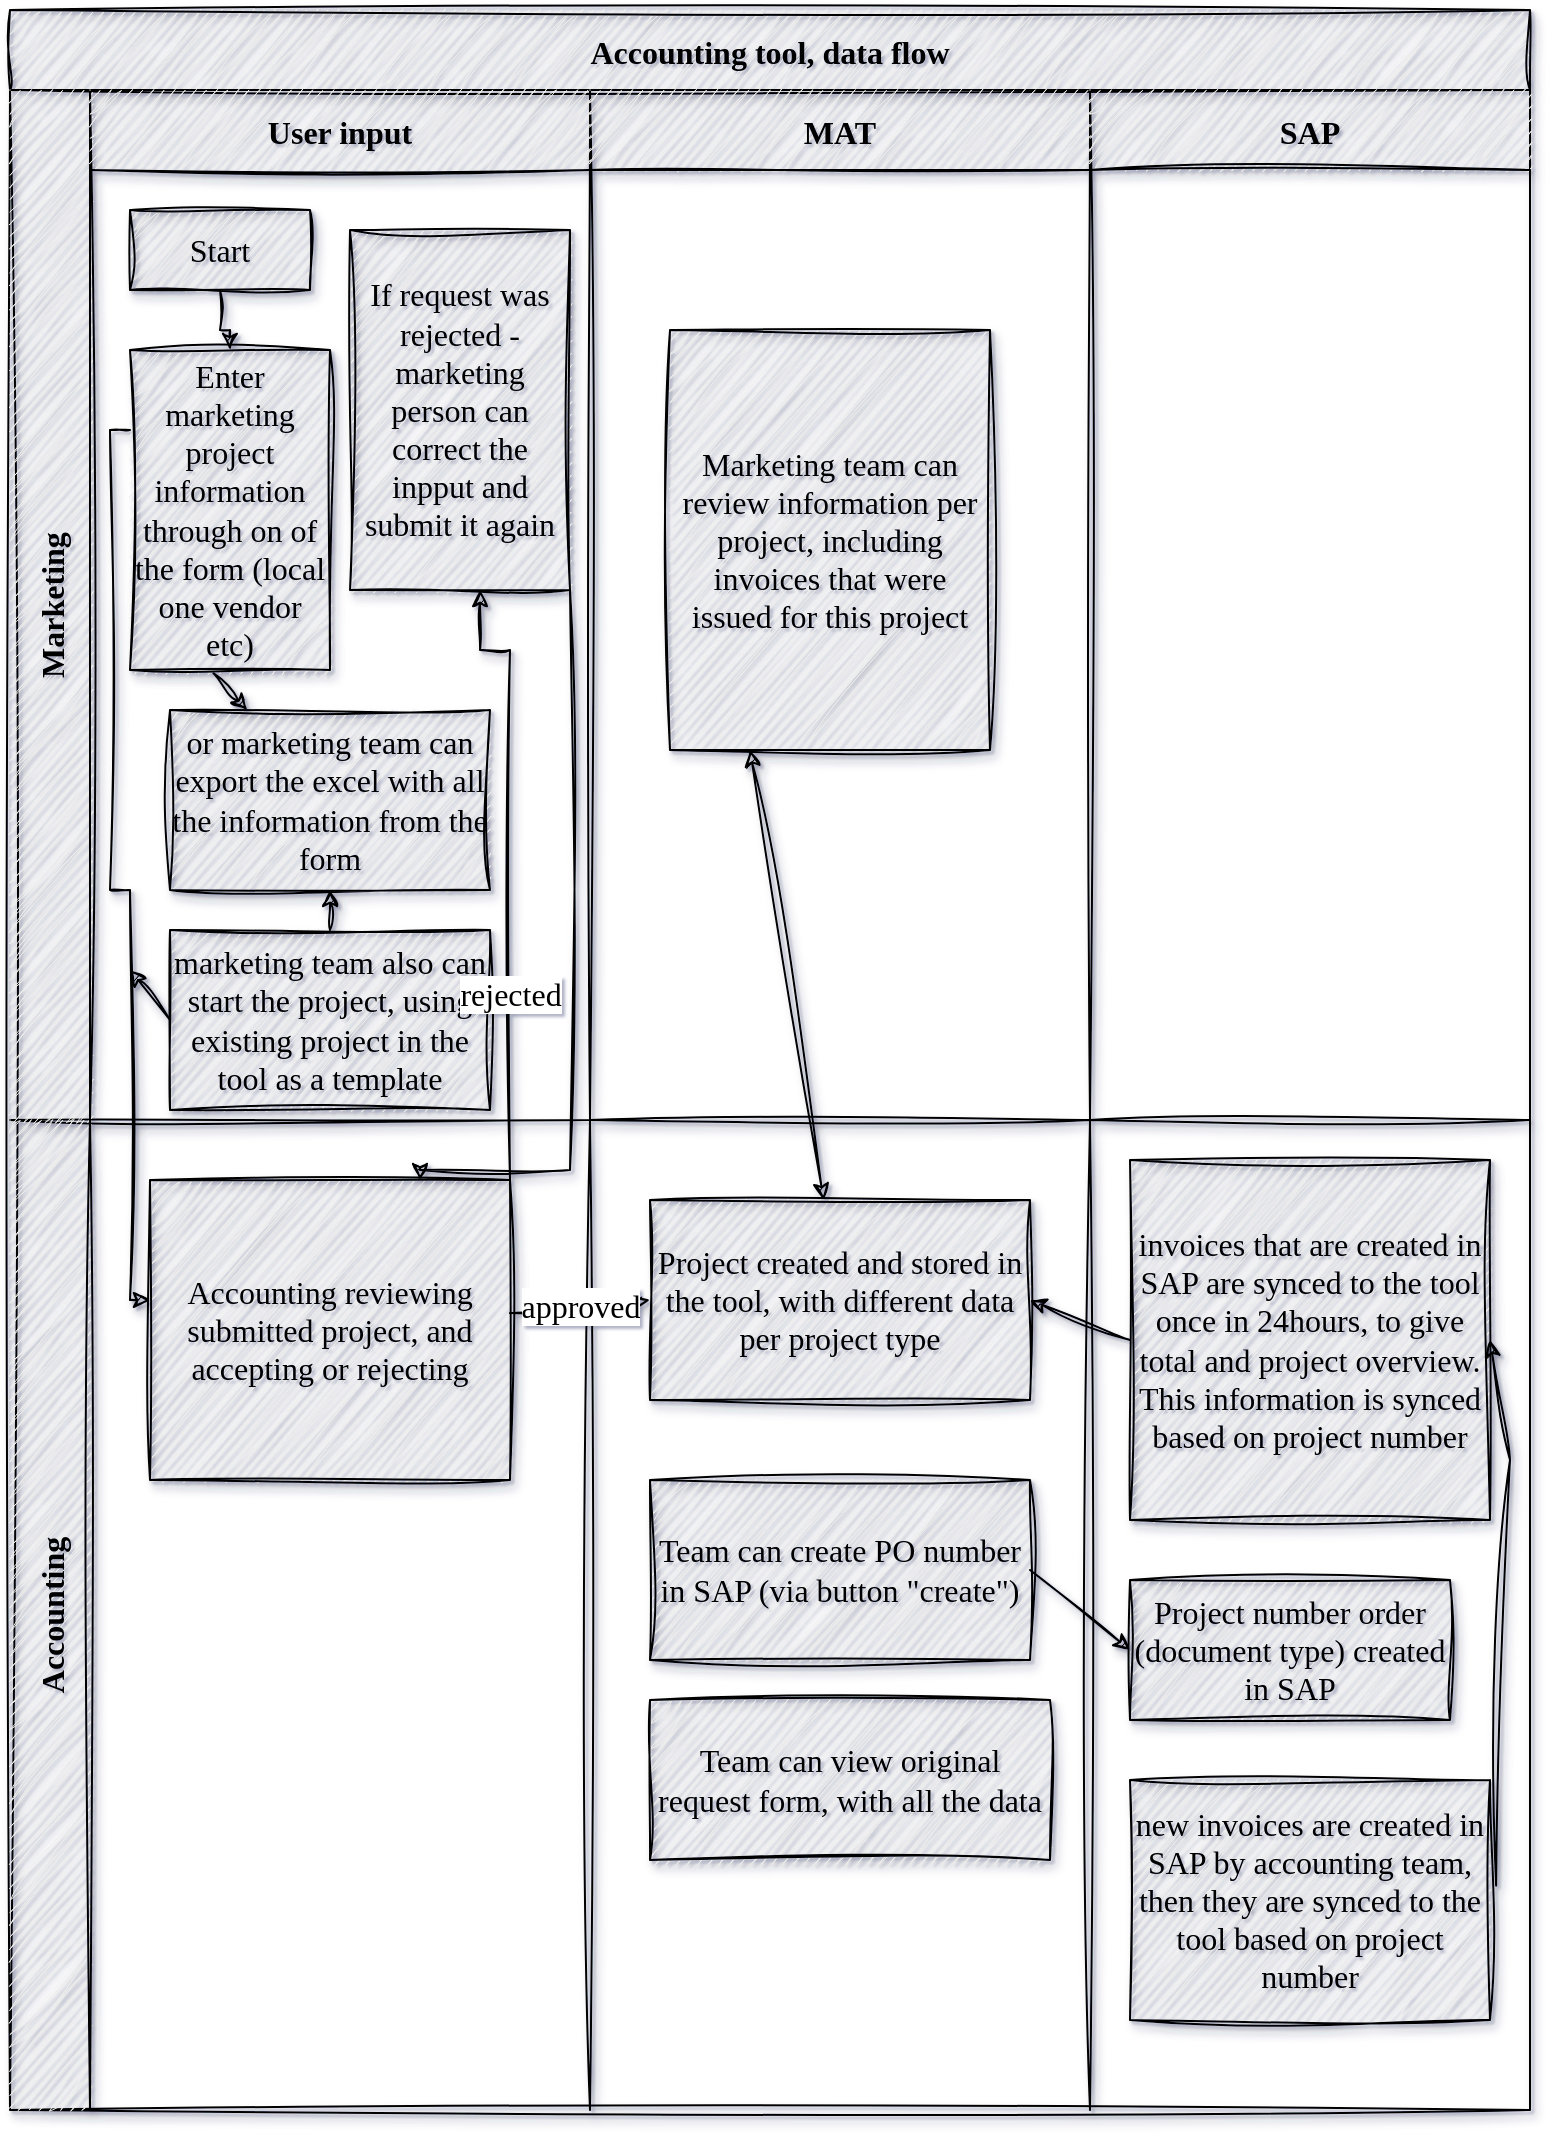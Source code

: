 <mxfile version="20.8.21" type="github">
  <diagram id="kgpKYQtTHZ0yAKxKKP6v" name="Page-1">
    <mxGraphModel dx="1324" dy="2187" grid="1" gridSize="10" guides="1" tooltips="1" connect="1" arrows="1" fold="1" page="1" pageScale="1" pageWidth="850" pageHeight="1100" math="0" shadow="1">
      <root>
        <mxCell id="0" />
        <mxCell id="1" parent="0" />
        <mxCell id="3nuBFxr9cyL0pnOWT2aG-1" value="Accounting tool, data flow" style="shape=table;childLayout=tableLayout;startSize=40;collapsible=0;recursiveResize=0;expand=0;fillColor=#EDEDED;fontStyle=1;sketch=1;curveFitting=1;jiggle=2;shadow=1;rounded=0;fontFamily=Times New Roman;fontSize=16;" parent="1" vertex="1">
          <mxGeometry x="50" y="-1070" width="760" height="1050" as="geometry" />
        </mxCell>
        <mxCell id="3nuBFxr9cyL0pnOWT2aG-2" value="" style="edgeStyle=orthogonalEdgeStyle;rounded=0;orthogonalLoop=1;jettySize=auto;html=1;sketch=1;curveFitting=1;jiggle=2;shadow=1;fontFamily=Times New Roman;fontSize=16;" parent="3nuBFxr9cyL0pnOWT2aG-1" source="3nuBFxr9cyL0pnOWT2aG-7" target="3nuBFxr9cyL0pnOWT2aG-17" edge="1">
          <mxGeometry relative="1" as="geometry">
            <Array as="points">
              <mxPoint x="50" y="210" />
              <mxPoint x="50" y="440" />
              <mxPoint x="60" y="440" />
              <mxPoint x="60" y="645" />
            </Array>
          </mxGeometry>
        </mxCell>
        <mxCell id="3nuBFxr9cyL0pnOWT2aG-3" value="Marketing" style="shape=tableRow;horizontal=0;swimlaneHead=0;swimlaneBody=0;top=0;left=0;bottom=0;right=0;fillColor=#EDEDED;points=[[0,0.5],[1,0.5]];portConstraint=eastwest;startSize=40;collapsible=0;recursiveResize=0;expand=0;fontStyle=1;sketch=1;curveFitting=1;jiggle=2;shadow=1;rounded=0;fontFamily=Times New Roman;fontSize=16;" parent="3nuBFxr9cyL0pnOWT2aG-1" vertex="1">
          <mxGeometry y="40" width="760" height="515" as="geometry" />
        </mxCell>
        <mxCell id="3nuBFxr9cyL0pnOWT2aG-4" value="User input" style="swimlane;swimlaneHead=0;swimlaneBody=0;connectable=0;fillColor=#EDEDED;startSize=40;collapsible=0;recursiveResize=0;expand=0;fontStyle=1;sketch=1;curveFitting=1;jiggle=2;shadow=1;rounded=0;fontFamily=Times New Roman;fontSize=16;" parent="3nuBFxr9cyL0pnOWT2aG-3" vertex="1">
          <mxGeometry x="40" width="250" height="515" as="geometry">
            <mxRectangle width="250" height="515" as="alternateBounds" />
          </mxGeometry>
        </mxCell>
        <mxCell id="3nuBFxr9cyL0pnOWT2aG-5" style="edgeStyle=orthogonalEdgeStyle;rounded=0;orthogonalLoop=1;jettySize=auto;html=1;sketch=1;curveFitting=1;jiggle=2;shadow=1;fontFamily=Times New Roman;fontSize=16;" parent="3nuBFxr9cyL0pnOWT2aG-4" source="3nuBFxr9cyL0pnOWT2aG-6" target="3nuBFxr9cyL0pnOWT2aG-7" edge="1">
          <mxGeometry relative="1" as="geometry" />
        </mxCell>
        <mxCell id="3nuBFxr9cyL0pnOWT2aG-6" value="Start" style="rounded=0;whiteSpace=wrap;html=1;arcSize=50;sketch=1;curveFitting=1;jiggle=2;shadow=1;fillColor=#EDEDED;fontFamily=Times New Roman;fontSize=16;" parent="3nuBFxr9cyL0pnOWT2aG-4" vertex="1">
          <mxGeometry x="20" y="60" width="90" height="40" as="geometry" />
        </mxCell>
        <mxCell id="3nuBFxr9cyL0pnOWT2aG-7" value="Enter marketing project information through on of the form (local one vendor etc)" style="rounded=0;whiteSpace=wrap;html=1;labelBackgroundColor=none;sketch=1;curveFitting=1;jiggle=2;shadow=1;fillColor=#EDEDED;fontFamily=Times New Roman;fontSize=16;" parent="3nuBFxr9cyL0pnOWT2aG-4" vertex="1">
          <mxGeometry x="20" y="130" width="100" height="160" as="geometry" />
        </mxCell>
        <mxCell id="3nuBFxr9cyL0pnOWT2aG-9" value="If request was rejected - marketing person can correct the inpput and submit it again" style="rounded=0;whiteSpace=wrap;html=1;sketch=1;curveFitting=1;jiggle=2;shadow=1;fillColor=#EDEDED;fontFamily=Times New Roman;fontSize=16;" parent="3nuBFxr9cyL0pnOWT2aG-4" vertex="1">
          <mxGeometry x="130" y="70" width="110" height="180" as="geometry" />
        </mxCell>
        <mxCell id="FbaGGZDxFunN1-6aBIKe-12" value="marketing team also can start the project, using existing project in the tool as a template" style="rounded=0;whiteSpace=wrap;html=1;sketch=1;curveFitting=1;jiggle=2;shadow=1;fillColor=#EDEDED;fontFamily=Times New Roman;fontSize=16;" vertex="1" parent="3nuBFxr9cyL0pnOWT2aG-4">
          <mxGeometry x="40" y="420" width="160" height="90" as="geometry" />
        </mxCell>
        <mxCell id="FbaGGZDxFunN1-6aBIKe-15" value="or marketing team can export the excel with all the information from the form" style="rounded=0;whiteSpace=wrap;html=1;sketch=1;curveFitting=1;jiggle=2;shadow=1;fillColor=#EDEDED;fontFamily=Times New Roman;fontSize=16;" vertex="1" parent="3nuBFxr9cyL0pnOWT2aG-4">
          <mxGeometry x="40" y="310" width="160" height="90" as="geometry" />
        </mxCell>
        <mxCell id="FbaGGZDxFunN1-6aBIKe-14" value="" style="endArrow=classic;html=1;rounded=0;exitX=0.417;exitY=1.01;exitDx=0;exitDy=0;exitPerimeter=0;sketch=1;curveFitting=1;jiggle=2;shadow=1;fontFamily=Times New Roman;fontSize=16;" edge="1" parent="3nuBFxr9cyL0pnOWT2aG-4" source="3nuBFxr9cyL0pnOWT2aG-7" target="FbaGGZDxFunN1-6aBIKe-15">
          <mxGeometry width="50" height="50" relative="1" as="geometry">
            <mxPoint x="230" y="580" as="sourcePoint" />
            <mxPoint x="70" y="260" as="targetPoint" />
          </mxGeometry>
        </mxCell>
        <mxCell id="FbaGGZDxFunN1-6aBIKe-16" value="" style="endArrow=classic;html=1;rounded=0;exitX=0.5;exitY=0;exitDx=0;exitDy=0;entryX=0.5;entryY=1;entryDx=0;entryDy=0;sketch=1;curveFitting=1;jiggle=2;shadow=1;fontFamily=Times New Roman;fontSize=16;" edge="1" parent="3nuBFxr9cyL0pnOWT2aG-4" source="FbaGGZDxFunN1-6aBIKe-12" target="FbaGGZDxFunN1-6aBIKe-15">
          <mxGeometry width="50" height="50" relative="1" as="geometry">
            <mxPoint x="230" y="550" as="sourcePoint" />
            <mxPoint x="280" y="500" as="targetPoint" />
          </mxGeometry>
        </mxCell>
        <mxCell id="3nuBFxr9cyL0pnOWT2aG-8" value="MAT" style="swimlane;swimlaneHead=0;swimlaneBody=0;connectable=0;fillColor=#EDEDED;startSize=40;collapsible=0;recursiveResize=0;expand=0;fontStyle=1;sketch=1;curveFitting=1;jiggle=2;shadow=1;rounded=0;fontFamily=Times New Roman;fontSize=16;" parent="3nuBFxr9cyL0pnOWT2aG-3" vertex="1">
          <mxGeometry x="290" width="250" height="515" as="geometry">
            <mxRectangle width="250" height="515" as="alternateBounds" />
          </mxGeometry>
        </mxCell>
        <mxCell id="3nuBFxr9cyL0pnOWT2aG-10" value="Marketing team can review information per project, including invoices that were issued for this project" style="rounded=0;whiteSpace=wrap;html=1;sketch=1;curveFitting=1;jiggle=2;shadow=1;fillColor=#EDEDED;fontFamily=Times New Roman;fontSize=16;" parent="3nuBFxr9cyL0pnOWT2aG-8" vertex="1">
          <mxGeometry x="40" y="120" width="160" height="210" as="geometry" />
        </mxCell>
        <mxCell id="3nuBFxr9cyL0pnOWT2aG-11" value="SAP" style="swimlane;swimlaneHead=0;swimlaneBody=0;connectable=0;fillColor=#EDEDED;startSize=40;collapsible=0;recursiveResize=0;expand=0;fontStyle=1;sketch=1;curveFitting=1;jiggle=2;shadow=1;rounded=0;fontFamily=Times New Roman;fontSize=16;" parent="3nuBFxr9cyL0pnOWT2aG-3" vertex="1">
          <mxGeometry x="540" width="220" height="515" as="geometry">
            <mxRectangle width="220" height="515" as="alternateBounds" />
          </mxGeometry>
        </mxCell>
        <mxCell id="3nuBFxr9cyL0pnOWT2aG-15" value="Accounting" style="shape=tableRow;horizontal=0;swimlaneHead=0;swimlaneBody=0;top=0;left=0;bottom=0;right=0;fillColor=#EDEDED;points=[[0,0.5],[1,0.5]];portConstraint=eastwest;startSize=40;collapsible=0;recursiveResize=0;expand=0;fontStyle=1;sketch=1;curveFitting=1;jiggle=2;shadow=1;rounded=0;fontFamily=Times New Roman;fontSize=16;" parent="3nuBFxr9cyL0pnOWT2aG-1" vertex="1">
          <mxGeometry y="555" width="760" height="495" as="geometry" />
        </mxCell>
        <mxCell id="3nuBFxr9cyL0pnOWT2aG-16" value="" style="swimlane;swimlaneHead=0;swimlaneBody=0;connectable=0;fillColor=none;startSize=0;collapsible=0;recursiveResize=0;expand=0;fontStyle=1;sketch=1;curveFitting=1;jiggle=2;shadow=1;fontFamily=Times New Roman;fontSize=16;" parent="3nuBFxr9cyL0pnOWT2aG-15" vertex="1">
          <mxGeometry x="40" width="250" height="495" as="geometry">
            <mxRectangle width="250" height="495" as="alternateBounds" />
          </mxGeometry>
        </mxCell>
        <mxCell id="3nuBFxr9cyL0pnOWT2aG-17" value="Accounting reviewing submitted project, and accepting or rejecting" style="rounded=0;whiteSpace=wrap;html=1;sketch=1;curveFitting=1;jiggle=2;shadow=1;fillColor=#EDEDED;fontFamily=Times New Roman;fontSize=16;" parent="3nuBFxr9cyL0pnOWT2aG-16" vertex="1">
          <mxGeometry x="30" y="30" width="180" height="150" as="geometry" />
        </mxCell>
        <mxCell id="3nuBFxr9cyL0pnOWT2aG-18" value="" style="swimlane;swimlaneHead=0;swimlaneBody=0;connectable=0;fillColor=none;startSize=0;collapsible=0;recursiveResize=0;expand=0;fontStyle=1;sketch=1;curveFitting=1;jiggle=2;shadow=1;fontFamily=Times New Roman;fontSize=16;" parent="3nuBFxr9cyL0pnOWT2aG-15" vertex="1">
          <mxGeometry x="290" width="250" height="495" as="geometry">
            <mxRectangle width="250" height="495" as="alternateBounds" />
          </mxGeometry>
        </mxCell>
        <mxCell id="FbaGGZDxFunN1-6aBIKe-7" value="Project created and stored in the tool, with different data per project type" style="whiteSpace=wrap;html=1;sketch=1;curveFitting=1;jiggle=2;shadow=1;fillColor=#EDEDED;rounded=0;fontFamily=Times New Roman;fontSize=16;" vertex="1" parent="3nuBFxr9cyL0pnOWT2aG-18">
          <mxGeometry x="30" y="40" width="190" height="100" as="geometry" />
        </mxCell>
        <mxCell id="FbaGGZDxFunN1-6aBIKe-8" value="Team can create PO number in SAP (via button &quot;create&quot;)" style="rounded=0;whiteSpace=wrap;html=1;sketch=1;curveFitting=1;jiggle=2;shadow=1;fillColor=#EDEDED;fontFamily=Times New Roman;fontSize=16;" vertex="1" parent="3nuBFxr9cyL0pnOWT2aG-18">
          <mxGeometry x="30" y="180" width="190" height="90" as="geometry" />
        </mxCell>
        <mxCell id="FbaGGZDxFunN1-6aBIKe-11" value="Team can view original request form, with all the data" style="rounded=0;whiteSpace=wrap;html=1;sketch=1;curveFitting=1;jiggle=2;shadow=1;fillColor=#EDEDED;fontFamily=Times New Roman;fontSize=16;" vertex="1" parent="3nuBFxr9cyL0pnOWT2aG-18">
          <mxGeometry x="30" y="290" width="200" height="80" as="geometry" />
        </mxCell>
        <mxCell id="3nuBFxr9cyL0pnOWT2aG-23" value="" style="swimlane;swimlaneHead=0;swimlaneBody=0;connectable=0;fillColor=none;startSize=0;collapsible=0;recursiveResize=0;expand=0;fontStyle=1;sketch=1;curveFitting=1;jiggle=2;shadow=1;fontFamily=Times New Roman;fontSize=16;" parent="3nuBFxr9cyL0pnOWT2aG-15" vertex="1">
          <mxGeometry x="540" width="220" height="495" as="geometry">
            <mxRectangle width="220" height="495" as="alternateBounds" />
          </mxGeometry>
        </mxCell>
        <mxCell id="FbaGGZDxFunN1-6aBIKe-5" value="invoices that are created in SAP are synced to the tool once in 24hours, to give total and project overview. This information is synced based on project number" style="whiteSpace=wrap;html=1;aspect=fixed;sketch=1;curveFitting=1;jiggle=2;shadow=1;fillColor=#EDEDED;rounded=0;fontFamily=Times New Roman;fontSize=16;" vertex="1" parent="3nuBFxr9cyL0pnOWT2aG-23">
          <mxGeometry x="20" y="20" width="180" height="180" as="geometry" />
        </mxCell>
        <mxCell id="FbaGGZDxFunN1-6aBIKe-9" value="Project number order (document type) created in SAP" style="rounded=0;whiteSpace=wrap;html=1;sketch=1;curveFitting=1;jiggle=2;shadow=1;fillColor=#EDEDED;fontFamily=Times New Roman;fontSize=16;" vertex="1" parent="3nuBFxr9cyL0pnOWT2aG-23">
          <mxGeometry x="20" y="230" width="160" height="70" as="geometry" />
        </mxCell>
        <mxCell id="FbaGGZDxFunN1-6aBIKe-18" value="new invoices are created in SAP by accounting team, then they are synced to the tool based on project number" style="rounded=0;whiteSpace=wrap;html=1;sketch=1;curveFitting=1;jiggle=2;shadow=1;fillColor=#EDEDED;fontFamily=Times New Roman;fontSize=16;" vertex="1" parent="3nuBFxr9cyL0pnOWT2aG-23">
          <mxGeometry x="20" y="330" width="180" height="120" as="geometry" />
        </mxCell>
        <mxCell id="FbaGGZDxFunN1-6aBIKe-19" value="" style="endArrow=classic;html=1;rounded=0;exitX=1.017;exitY=0.44;exitDx=0;exitDy=0;exitPerimeter=0;entryX=1;entryY=0.5;entryDx=0;entryDy=0;sketch=1;curveFitting=1;jiggle=2;shadow=1;fontFamily=Times New Roman;fontSize=16;" edge="1" parent="3nuBFxr9cyL0pnOWT2aG-23" source="FbaGGZDxFunN1-6aBIKe-18" target="FbaGGZDxFunN1-6aBIKe-5">
          <mxGeometry width="50" height="50" relative="1" as="geometry">
            <mxPoint x="-270" y="-30" as="sourcePoint" />
            <mxPoint x="-220" y="-80" as="targetPoint" />
            <Array as="points">
              <mxPoint x="210" y="170" />
            </Array>
          </mxGeometry>
        </mxCell>
        <mxCell id="FbaGGZDxFunN1-6aBIKe-6" value="" style="endArrow=classic;html=1;rounded=0;exitX=0;exitY=0.5;exitDx=0;exitDy=0;entryX=1;entryY=0.25;entryDx=0;entryDy=0;sketch=1;curveFitting=1;jiggle=2;shadow=1;fontFamily=Times New Roman;fontSize=16;" edge="1" parent="3nuBFxr9cyL0pnOWT2aG-15" source="FbaGGZDxFunN1-6aBIKe-5">
          <mxGeometry width="50" height="50" relative="1" as="geometry">
            <mxPoint x="540" y="100" as="sourcePoint" />
            <mxPoint x="510" y="90" as="targetPoint" />
          </mxGeometry>
        </mxCell>
        <mxCell id="FbaGGZDxFunN1-6aBIKe-2" value="approved" style="endArrow=classic;html=1;rounded=0;entryX=0;entryY=0.5;entryDx=0;entryDy=0;sketch=1;curveFitting=1;jiggle=2;shadow=1;fontFamily=Times New Roman;fontSize=16;" edge="1" parent="3nuBFxr9cyL0pnOWT2aG-15" source="3nuBFxr9cyL0pnOWT2aG-17" target="FbaGGZDxFunN1-6aBIKe-7">
          <mxGeometry width="50" height="50" relative="1" as="geometry">
            <mxPoint x="350" y="-130" as="sourcePoint" />
            <mxPoint x="320" y="-100" as="targetPoint" />
          </mxGeometry>
        </mxCell>
        <mxCell id="FbaGGZDxFunN1-6aBIKe-17" value="" style="endArrow=classic;html=1;rounded=0;exitX=1;exitY=0.5;exitDx=0;exitDy=0;entryX=0;entryY=0.5;entryDx=0;entryDy=0;sketch=1;curveFitting=1;jiggle=2;shadow=1;fontFamily=Times New Roman;fontSize=16;" edge="1" parent="3nuBFxr9cyL0pnOWT2aG-15" source="FbaGGZDxFunN1-6aBIKe-8" target="FbaGGZDxFunN1-6aBIKe-9">
          <mxGeometry width="50" height="50" relative="1" as="geometry">
            <mxPoint x="270" y="40" as="sourcePoint" />
            <mxPoint x="320" y="-10" as="targetPoint" />
          </mxGeometry>
        </mxCell>
        <mxCell id="3nuBFxr9cyL0pnOWT2aG-24" value="rejected" style="edgeStyle=orthogonalEdgeStyle;rounded=0;orthogonalLoop=1;jettySize=auto;html=1;sketch=1;curveFitting=1;jiggle=2;shadow=1;fontFamily=Times New Roman;fontSize=16;" parent="3nuBFxr9cyL0pnOWT2aG-1" source="3nuBFxr9cyL0pnOWT2aG-17" target="3nuBFxr9cyL0pnOWT2aG-9" edge="1">
          <mxGeometry x="-0.4" relative="1" as="geometry">
            <Array as="points">
              <mxPoint x="250" y="610" />
              <mxPoint x="250" y="320" />
              <mxPoint x="235" y="320" />
            </Array>
            <mxPoint as="offset" />
          </mxGeometry>
        </mxCell>
        <mxCell id="3nuBFxr9cyL0pnOWT2aG-25" value="" style="edgeStyle=orthogonalEdgeStyle;rounded=0;orthogonalLoop=1;jettySize=auto;html=1;entryX=0.75;entryY=0;entryDx=0;entryDy=0;sketch=1;curveFitting=1;jiggle=2;shadow=1;fontFamily=Times New Roman;fontSize=16;" parent="3nuBFxr9cyL0pnOWT2aG-1" source="3nuBFxr9cyL0pnOWT2aG-9" target="3nuBFxr9cyL0pnOWT2aG-17" edge="1">
          <mxGeometry relative="1" as="geometry">
            <mxPoint x="355" y="330" as="targetPoint" />
            <Array as="points">
              <mxPoint x="280" y="580" />
            </Array>
          </mxGeometry>
        </mxCell>
        <mxCell id="FbaGGZDxFunN1-6aBIKe-4" value="" style="endArrow=classic;startArrow=classic;html=1;rounded=0;entryX=0.25;entryY=1;entryDx=0;entryDy=0;sketch=1;curveFitting=1;jiggle=2;shadow=1;fontFamily=Times New Roman;fontSize=16;" edge="1" parent="3nuBFxr9cyL0pnOWT2aG-1" source="FbaGGZDxFunN1-6aBIKe-7" target="3nuBFxr9cyL0pnOWT2aG-10">
          <mxGeometry width="50" height="50" relative="1" as="geometry">
            <mxPoint x="360" y="360" as="sourcePoint" />
            <mxPoint x="400" y="310" as="targetPoint" />
          </mxGeometry>
        </mxCell>
        <mxCell id="FbaGGZDxFunN1-6aBIKe-13" value="" style="endArrow=classic;html=1;rounded=0;exitX=0;exitY=0.5;exitDx=0;exitDy=0;sketch=1;curveFitting=1;jiggle=2;shadow=1;fontFamily=Times New Roman;fontSize=16;" edge="1" parent="1" source="FbaGGZDxFunN1-6aBIKe-12">
          <mxGeometry width="50" height="50" relative="1" as="geometry">
            <mxPoint x="320" y="540" as="sourcePoint" />
            <mxPoint x="110" y="-590" as="targetPoint" />
          </mxGeometry>
        </mxCell>
      </root>
    </mxGraphModel>
  </diagram>
</mxfile>

